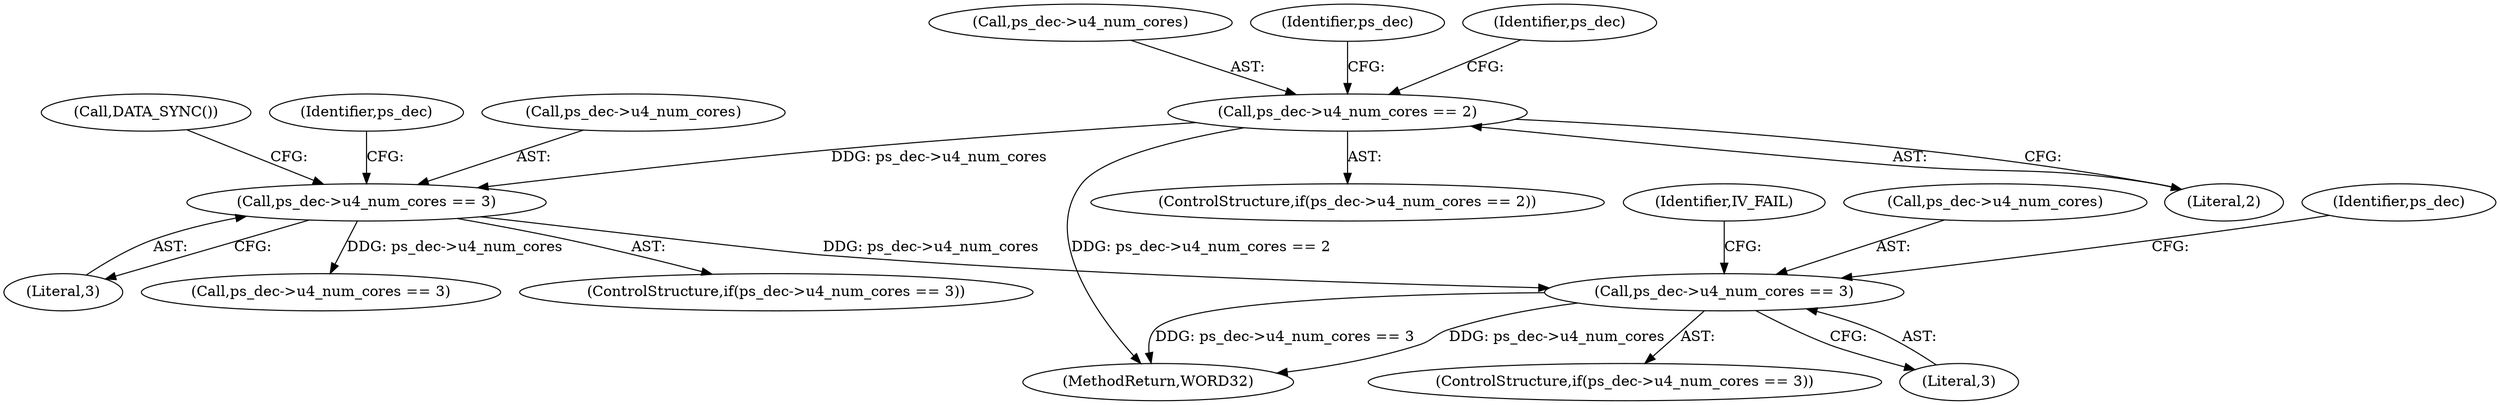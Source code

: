 digraph "0_Android_494561291a503840f385fbcd11d9bc5f4dc502b8@pointer" {
"1001821" [label="(Call,ps_dec->u4_num_cores == 3)"];
"1001722" [label="(Call,ps_dec->u4_num_cores == 3)"];
"1001625" [label="(Call,ps_dec->u4_num_cores == 2)"];
"1001821" [label="(Call,ps_dec->u4_num_cores == 3)"];
"1001998" [label="(Call,ps_dec->u4_num_cores == 3)"];
"1001730" [label="(Call,DATA_SYNC())"];
"1001820" [label="(ControlStructure,if(ps_dec->u4_num_cores == 3))"];
"1001626" [label="(Call,ps_dec->u4_num_cores)"];
"1001828" [label="(Identifier,ps_dec)"];
"1001722" [label="(Call,ps_dec->u4_num_cores == 3)"];
"1001720" [label="(Identifier,ps_dec)"];
"1001830" [label="(Identifier,IV_FAIL)"];
"1001721" [label="(ControlStructure,if(ps_dec->u4_num_cores == 3))"];
"1002226" [label="(MethodReturn,WORD32)"];
"1001625" [label="(Call,ps_dec->u4_num_cores == 2)"];
"1001635" [label="(Identifier,ps_dec)"];
"1001825" [label="(Literal,3)"];
"1001726" [label="(Literal,3)"];
"1001629" [label="(Literal,2)"];
"1001729" [label="(Identifier,ps_dec)"];
"1001822" [label="(Call,ps_dec->u4_num_cores)"];
"1001723" [label="(Call,ps_dec->u4_num_cores)"];
"1001624" [label="(ControlStructure,if(ps_dec->u4_num_cores == 2))"];
"1001821" -> "1001820"  [label="AST: "];
"1001821" -> "1001825"  [label="CFG: "];
"1001822" -> "1001821"  [label="AST: "];
"1001825" -> "1001821"  [label="AST: "];
"1001828" -> "1001821"  [label="CFG: "];
"1001830" -> "1001821"  [label="CFG: "];
"1001821" -> "1002226"  [label="DDG: ps_dec->u4_num_cores"];
"1001821" -> "1002226"  [label="DDG: ps_dec->u4_num_cores == 3"];
"1001722" -> "1001821"  [label="DDG: ps_dec->u4_num_cores"];
"1001722" -> "1001721"  [label="AST: "];
"1001722" -> "1001726"  [label="CFG: "];
"1001723" -> "1001722"  [label="AST: "];
"1001726" -> "1001722"  [label="AST: "];
"1001729" -> "1001722"  [label="CFG: "];
"1001730" -> "1001722"  [label="CFG: "];
"1001625" -> "1001722"  [label="DDG: ps_dec->u4_num_cores"];
"1001722" -> "1001998"  [label="DDG: ps_dec->u4_num_cores"];
"1001625" -> "1001624"  [label="AST: "];
"1001625" -> "1001629"  [label="CFG: "];
"1001626" -> "1001625"  [label="AST: "];
"1001629" -> "1001625"  [label="AST: "];
"1001635" -> "1001625"  [label="CFG: "];
"1001720" -> "1001625"  [label="CFG: "];
"1001625" -> "1002226"  [label="DDG: ps_dec->u4_num_cores == 2"];
}
